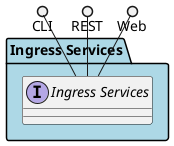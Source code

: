 @startuml



package "Ingress Services" #lightblue {

    interface "Ingress Services" as i {
    
    }
}

CLI ()-- i
REST ()-- i
Web ()-- i

package "Ingress Services" #lightblue {


}



@enduml
